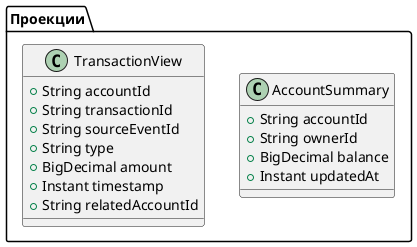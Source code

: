@startuml ProjectionModels
package "Проекции" {
  class AccountSummary {
    +String accountId
    +String ownerId
    +BigDecimal balance
    +Instant updatedAt
  }

  class TransactionView {
    +String accountId
    +String transactionId
    +String sourceEventId
    +String type
    +BigDecimal amount
    +Instant timestamp
    +String relatedAccountId
  }
}
@enduml
